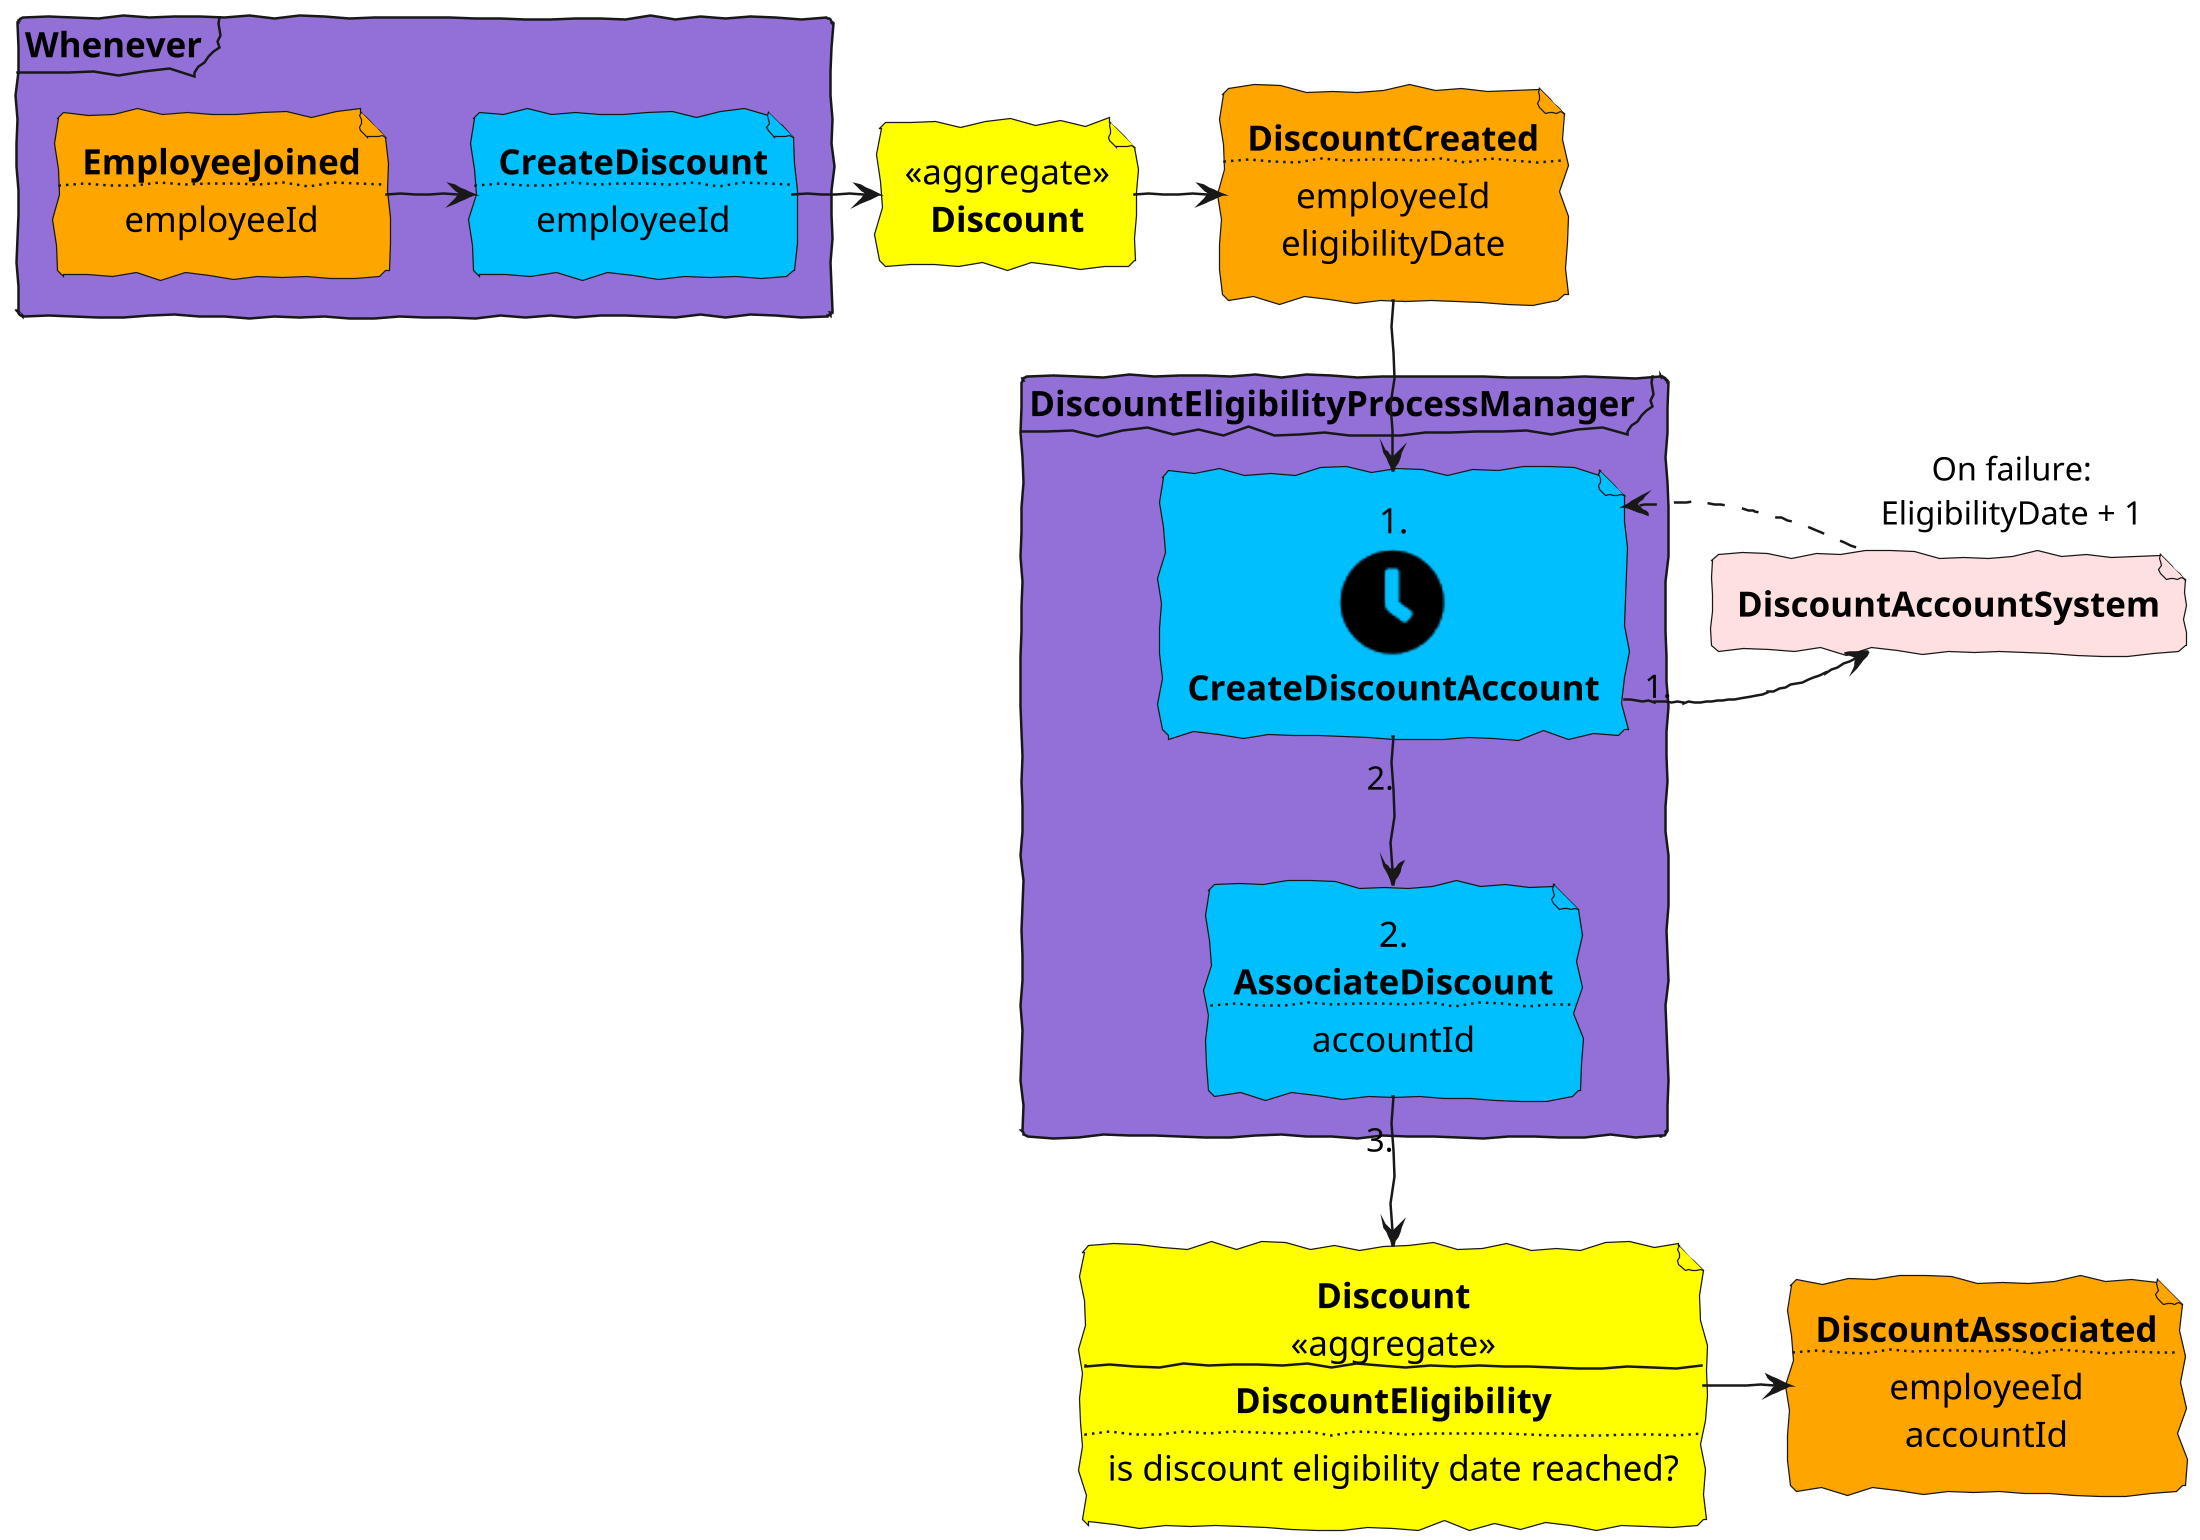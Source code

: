 @startuml
!include <tupadr3/common>
!include <tupadr3/font-awesome-5/clock>
!include <tupadr3/font-awesome-5/calendar_alt>
!include <tupadr3/font-awesome-5/gripfire>

skinparam defaultFontName Purisa
skinparam handwritten true
skinparam backgroundcolor transparent

skinparam defaultTextAlignment center


scale 2200*2480

frame **Whenever** #MediumPurple {
    file EmployeeJoined #Orange [
        **EmployeeJoined**
    ....
        employeeId
    ]

    file CreateDiscount #DeepSkyBlue [
        **CreateDiscount**
    ....
        employeeId
    ]
}

file Discount1 #Yellow [
    <<aggregate>>
    **Discount**
]

file Discount2 #Yellow [
    **Discount**
    <<aggregate>>
---
    **DiscountEligibility**
....
   is discount eligibility date reached?
]

file DiscountCreated #Orange [
    **DiscountCreated**
....
    employeeId
    eligibilityDate
]

file DiscountAssociated #Orange [
    **DiscountAssociated**
....
    employeeId
    accountId
]

    file DiscountAccountSystem #IMPLEMENTATION [
        **DiscountAccountSystem**
    ]


EmployeeJoined -> CreateDiscount
CreateDiscount -> Discount1
Discount1 -> DiscountCreated

frame **DiscountEligibilityProcessManager** #MediumPurple {
    file CreateDiscountAccount #DeepSkyBlue [
        1.
        <$clock>
        **CreateDiscountAccount**
    ]



    file AssociateDiscount #DeepSkyBlue [
        2.
        **AssociateDiscount**
    ....
        accountId
    ]

    DiscountCreated -D-> CreateDiscountAccount
    CreateDiscountAccount "1." ---R-> DiscountAccountSystem
    DiscountAccountSystem "On failure:\nEligibilityDate + 1" .L.> CreateDiscountAccount
    CreateDiscountAccount "2." --> AssociateDiscount
    AssociateDiscount "3." -D-> Discount2
}


Discount2 -> DiscountAssociated



@enduml